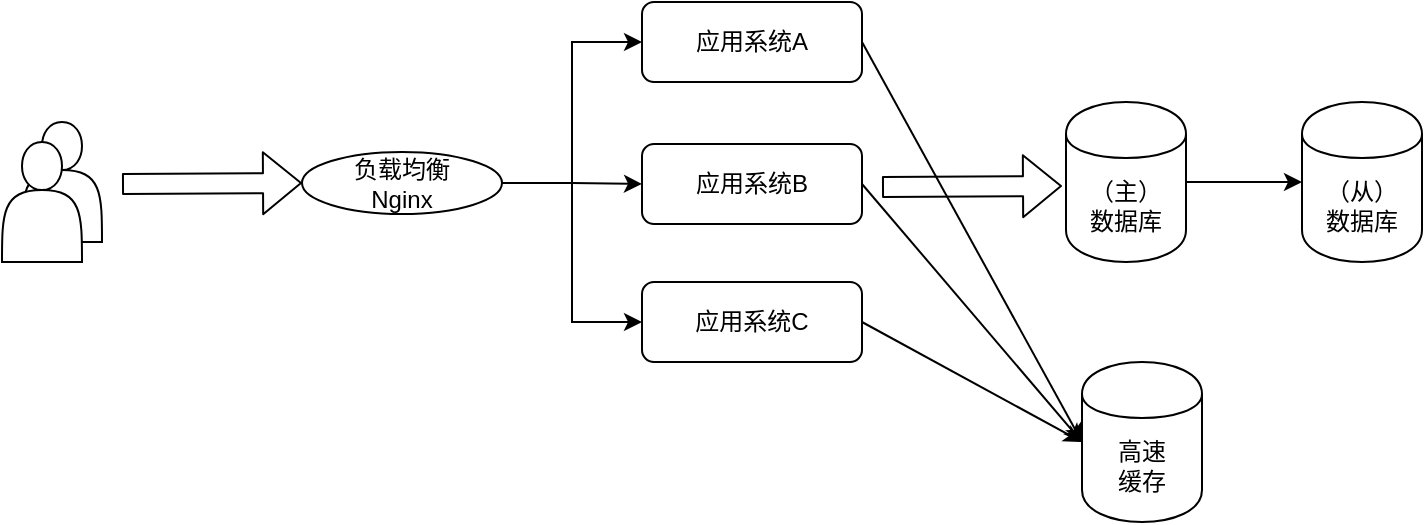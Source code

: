<mxfile version="12.3.9" type="github" pages="2">
  <diagram id="eeCecpt5eixytuiDQw4-" name="传统架构">
    <mxGraphModel dx="1065" dy="490" grid="1" gridSize="10" guides="1" tooltips="1" connect="1" arrows="1" fold="1" page="1" pageScale="1" pageWidth="827" pageHeight="1169" math="0" shadow="0">
      <root>
        <mxCell id="0"/>
        <mxCell id="1" parent="0"/>
        <mxCell id="oqrex966qa0F4pa10YXV-14" style="edgeStyle=orthogonalEdgeStyle;rounded=0;orthogonalLoop=1;jettySize=auto;html=1;exitX=1;exitY=0.5;exitDx=0;exitDy=0;entryX=0;entryY=0.5;entryDx=0;entryDy=0;" parent="1" source="oqrex966qa0F4pa10YXV-2" target="oqrex966qa0F4pa10YXV-10" edge="1">
          <mxGeometry relative="1" as="geometry"/>
        </mxCell>
        <mxCell id="oqrex966qa0F4pa10YXV-15" style="edgeStyle=orthogonalEdgeStyle;rounded=0;orthogonalLoop=1;jettySize=auto;html=1;exitX=1;exitY=0.5;exitDx=0;exitDy=0;entryX=0;entryY=0.5;entryDx=0;entryDy=0;" parent="1" source="oqrex966qa0F4pa10YXV-2" target="oqrex966qa0F4pa10YXV-11" edge="1">
          <mxGeometry relative="1" as="geometry"/>
        </mxCell>
        <mxCell id="oqrex966qa0F4pa10YXV-16" style="edgeStyle=orthogonalEdgeStyle;rounded=0;orthogonalLoop=1;jettySize=auto;html=1;exitX=1;exitY=0.5;exitDx=0;exitDy=0;entryX=0;entryY=0.5;entryDx=0;entryDy=0;" parent="1" source="oqrex966qa0F4pa10YXV-2" target="oqrex966qa0F4pa10YXV-12" edge="1">
          <mxGeometry relative="1" as="geometry"/>
        </mxCell>
        <mxCell id="oqrex966qa0F4pa10YXV-2" value="负载均衡&lt;br&gt;Nginx" style="ellipse;whiteSpace=wrap;html=1;" parent="1" vertex="1">
          <mxGeometry x="210" y="135" width="100" height="31" as="geometry"/>
        </mxCell>
        <mxCell id="oqrex966qa0F4pa10YXV-3" value="" style="shape=flexArrow;endArrow=classic;html=1;entryX=0;entryY=0.5;entryDx=0;entryDy=0;" parent="1" target="oqrex966qa0F4pa10YXV-2" edge="1">
          <mxGeometry width="50" height="50" relative="1" as="geometry">
            <mxPoint x="120" y="151" as="sourcePoint"/>
            <mxPoint x="150" y="235" as="targetPoint"/>
          </mxGeometry>
        </mxCell>
        <mxCell id="oqrex966qa0F4pa10YXV-6" value="" style="group" parent="1" vertex="1" connectable="0">
          <mxGeometry x="60" y="120" width="50" height="70" as="geometry"/>
        </mxCell>
        <mxCell id="oqrex966qa0F4pa10YXV-1" value="" style="shape=actor;whiteSpace=wrap;html=1;" parent="oqrex966qa0F4pa10YXV-6" vertex="1">
          <mxGeometry x="10" width="40" height="60" as="geometry"/>
        </mxCell>
        <mxCell id="oqrex966qa0F4pa10YXV-4" value="" style="shape=actor;whiteSpace=wrap;html=1;" parent="oqrex966qa0F4pa10YXV-6" vertex="1">
          <mxGeometry y="10" width="40" height="60" as="geometry"/>
        </mxCell>
        <mxCell id="oqrex966qa0F4pa10YXV-9" style="edgeStyle=orthogonalEdgeStyle;rounded=0;orthogonalLoop=1;jettySize=auto;html=1;exitX=1;exitY=0.5;exitDx=0;exitDy=0;" parent="1" source="oqrex966qa0F4pa10YXV-7" target="oqrex966qa0F4pa10YXV-8" edge="1">
          <mxGeometry relative="1" as="geometry"/>
        </mxCell>
        <mxCell id="oqrex966qa0F4pa10YXV-7" value="（主）&lt;br&gt;数据库" style="shape=cylinder;whiteSpace=wrap;html=1;boundedLbl=1;backgroundOutline=1;" parent="1" vertex="1">
          <mxGeometry x="592" y="110" width="60" height="80" as="geometry"/>
        </mxCell>
        <mxCell id="oqrex966qa0F4pa10YXV-8" value="（从）&lt;br&gt;数据库" style="shape=cylinder;whiteSpace=wrap;html=1;boundedLbl=1;backgroundOutline=1;" parent="1" vertex="1">
          <mxGeometry x="710" y="110" width="60" height="80" as="geometry"/>
        </mxCell>
        <mxCell id="oqrex966qa0F4pa10YXV-10" value="应用系统A" style="rounded=1;whiteSpace=wrap;html=1;" parent="1" vertex="1">
          <mxGeometry x="380" y="60" width="110" height="40" as="geometry"/>
        </mxCell>
        <mxCell id="oqrex966qa0F4pa10YXV-11" value="应用系统B" style="rounded=1;whiteSpace=wrap;html=1;" parent="1" vertex="1">
          <mxGeometry x="380" y="131" width="110" height="40" as="geometry"/>
        </mxCell>
        <mxCell id="oqrex966qa0F4pa10YXV-12" value="应用系统C" style="rounded=1;whiteSpace=wrap;html=1;" parent="1" vertex="1">
          <mxGeometry x="380" y="200" width="110" height="40" as="geometry"/>
        </mxCell>
        <mxCell id="oqrex966qa0F4pa10YXV-17" value="" style="shape=flexArrow;endArrow=classic;html=1;entryX=0;entryY=0.5;entryDx=0;entryDy=0;" parent="1" edge="1">
          <mxGeometry width="50" height="50" relative="1" as="geometry">
            <mxPoint x="500.0" y="152.5" as="sourcePoint"/>
            <mxPoint x="590.0" y="152" as="targetPoint"/>
          </mxGeometry>
        </mxCell>
        <mxCell id="oqrex966qa0F4pa10YXV-18" value="高速&lt;br&gt;缓存" style="shape=cylinder;whiteSpace=wrap;html=1;boundedLbl=1;backgroundOutline=1;" parent="1" vertex="1">
          <mxGeometry x="600" y="240" width="60" height="80" as="geometry"/>
        </mxCell>
        <mxCell id="oqrex966qa0F4pa10YXV-21" value="" style="endArrow=classic;html=1;entryX=0;entryY=0.5;entryDx=0;entryDy=0;exitX=1;exitY=0.5;exitDx=0;exitDy=0;" parent="1" source="oqrex966qa0F4pa10YXV-10" target="oqrex966qa0F4pa10YXV-18" edge="1">
          <mxGeometry width="50" height="50" relative="1" as="geometry">
            <mxPoint x="560" y="130" as="sourcePoint"/>
            <mxPoint x="610" y="80" as="targetPoint"/>
          </mxGeometry>
        </mxCell>
        <mxCell id="oqrex966qa0F4pa10YXV-22" value="" style="endArrow=classic;html=1;entryX=0;entryY=0.5;entryDx=0;entryDy=0;exitX=1;exitY=0.5;exitDx=0;exitDy=0;" parent="1" source="oqrex966qa0F4pa10YXV-11" target="oqrex966qa0F4pa10YXV-18" edge="1">
          <mxGeometry width="50" height="50" relative="1" as="geometry">
            <mxPoint x="250" y="390" as="sourcePoint"/>
            <mxPoint x="300" y="340" as="targetPoint"/>
          </mxGeometry>
        </mxCell>
        <mxCell id="oqrex966qa0F4pa10YXV-23" value="" style="endArrow=classic;html=1;entryX=0;entryY=0.5;entryDx=0;entryDy=0;exitX=1;exitY=0.5;exitDx=0;exitDy=0;" parent="1" source="oqrex966qa0F4pa10YXV-12" target="oqrex966qa0F4pa10YXV-18" edge="1">
          <mxGeometry width="50" height="50" relative="1" as="geometry">
            <mxPoint x="430" y="300" as="sourcePoint"/>
            <mxPoint x="480" y="250" as="targetPoint"/>
          </mxGeometry>
        </mxCell>
      </root>
    </mxGraphModel>
  </diagram>
  <diagram id="vFKsF4x6qhtq7tMQ71O6" name="微服务">
    <mxGraphModel dx="593" dy="309" grid="1" gridSize="10" guides="1" tooltips="1" connect="1" arrows="1" fold="1" page="1" pageScale="1" pageWidth="827" pageHeight="1169" math="0" shadow="0">
      <root>
        <mxCell id="abHS-jL95TDoD6cyHAlY-0"/>
        <mxCell id="abHS-jL95TDoD6cyHAlY-1" parent="abHS-jL95TDoD6cyHAlY-0"/>
        <mxCell id="qkuyNQlNZwrLtodUL4y5-1" value="" style="shape=flexArrow;endArrow=classic;html=1;" edge="1" parent="abHS-jL95TDoD6cyHAlY-1">
          <mxGeometry width="50" height="50" relative="1" as="geometry">
            <mxPoint x="130" y="470" as="sourcePoint"/>
            <mxPoint x="200" y="470" as="targetPoint"/>
          </mxGeometry>
        </mxCell>
        <mxCell id="qkuyNQlNZwrLtodUL4y5-2" value="" style="group" vertex="1" connectable="0" parent="abHS-jL95TDoD6cyHAlY-1">
          <mxGeometry x="70" y="440" width="50" height="70" as="geometry"/>
        </mxCell>
        <mxCell id="qkuyNQlNZwrLtodUL4y5-3" value="" style="shape=actor;whiteSpace=wrap;html=1;" vertex="1" parent="qkuyNQlNZwrLtodUL4y5-2">
          <mxGeometry x="10" width="40" height="60" as="geometry"/>
        </mxCell>
        <mxCell id="qkuyNQlNZwrLtodUL4y5-4" value="" style="shape=actor;whiteSpace=wrap;html=1;" vertex="1" parent="qkuyNQlNZwrLtodUL4y5-2">
          <mxGeometry y="10" width="40" height="60" as="geometry"/>
        </mxCell>
        <mxCell id="qkuyNQlNZwrLtodUL4y5-8" value="" style="group" vertex="1" connectable="0" parent="abHS-jL95TDoD6cyHAlY-1">
          <mxGeometry x="210" y="419.5" width="80" height="111" as="geometry"/>
        </mxCell>
        <mxCell id="qkuyNQlNZwrLtodUL4y5-0" value="负载均衡&lt;br&gt;Nginx" style="ellipse;whiteSpace=wrap;html=1;" vertex="1" parent="qkuyNQlNZwrLtodUL4y5-8">
          <mxGeometry width="80" height="36" as="geometry"/>
        </mxCell>
        <mxCell id="qkuyNQlNZwrLtodUL4y5-6" style="edgeStyle=orthogonalEdgeStyle;rounded=0;orthogonalLoop=1;jettySize=auto;html=1;exitX=0.5;exitY=0;exitDx=0;exitDy=0;entryX=0.5;entryY=1;entryDx=0;entryDy=0;strokeWidth=2;startArrow=classic;startFill=1;" edge="1" parent="qkuyNQlNZwrLtodUL4y5-8" source="qkuyNQlNZwrLtodUL4y5-5" target="qkuyNQlNZwrLtodUL4y5-0">
          <mxGeometry relative="1" as="geometry"/>
        </mxCell>
        <mxCell id="qkuyNQlNZwrLtodUL4y5-5" value="负载均衡&lt;br&gt;Nginx" style="ellipse;whiteSpace=wrap;html=1;" vertex="1" parent="qkuyNQlNZwrLtodUL4y5-8">
          <mxGeometry y="80" width="80" height="31" as="geometry"/>
        </mxCell>
        <mxCell id="qkuyNQlNZwrLtodUL4y5-9" value="" style="shape=flexArrow;endArrow=classic;html=1;" edge="1" parent="abHS-jL95TDoD6cyHAlY-1">
          <mxGeometry width="50" height="50" relative="1" as="geometry">
            <mxPoint x="290.0" y="474.5" as="sourcePoint"/>
            <mxPoint x="360.0" y="474.5" as="targetPoint"/>
          </mxGeometry>
        </mxCell>
        <mxCell id="qkuyNQlNZwrLtodUL4y5-32" style="edgeStyle=orthogonalEdgeStyle;rounded=0;orthogonalLoop=1;jettySize=auto;html=1;startArrow=none;startFill=0;strokeWidth=1;" edge="1" parent="abHS-jL95TDoD6cyHAlY-1" source="qkuyNQlNZwrLtodUL4y5-10" target="qkuyNQlNZwrLtodUL4y5-11">
          <mxGeometry relative="1" as="geometry"/>
        </mxCell>
        <mxCell id="qkuyNQlNZwrLtodUL4y5-33" style="edgeStyle=orthogonalEdgeStyle;rounded=0;orthogonalLoop=1;jettySize=auto;html=1;exitX=1;exitY=0.5;exitDx=0;exitDy=0;startArrow=none;startFill=0;strokeWidth=1;" edge="1" parent="abHS-jL95TDoD6cyHAlY-1" source="qkuyNQlNZwrLtodUL4y5-10" target="qkuyNQlNZwrLtodUL4y5-14">
          <mxGeometry relative="1" as="geometry"/>
        </mxCell>
        <mxCell id="qkuyNQlNZwrLtodUL4y5-34" style="edgeStyle=orthogonalEdgeStyle;rounded=0;orthogonalLoop=1;jettySize=auto;html=1;startArrow=none;startFill=0;strokeWidth=1;" edge="1" parent="abHS-jL95TDoD6cyHAlY-1" source="qkuyNQlNZwrLtodUL4y5-10" target="qkuyNQlNZwrLtodUL4y5-13">
          <mxGeometry relative="1" as="geometry"/>
        </mxCell>
        <mxCell id="qkuyNQlNZwrLtodUL4y5-35" style="edgeStyle=orthogonalEdgeStyle;rounded=0;orthogonalLoop=1;jettySize=auto;html=1;startArrow=none;startFill=0;strokeWidth=1;" edge="1" parent="abHS-jL95TDoD6cyHAlY-1" source="qkuyNQlNZwrLtodUL4y5-10" target="qkuyNQlNZwrLtodUL4y5-12">
          <mxGeometry relative="1" as="geometry"/>
        </mxCell>
        <mxCell id="qkuyNQlNZwrLtodUL4y5-10" value="API&lt;br&gt;Gateway&lt;br&gt;网关集群" style="rounded=1;whiteSpace=wrap;html=1;" vertex="1" parent="abHS-jL95TDoD6cyHAlY-1">
          <mxGeometry x="378.5" y="335" width="70" height="280" as="geometry"/>
        </mxCell>
        <mxCell id="qkuyNQlNZwrLtodUL4y5-36" style="edgeStyle=orthogonalEdgeStyle;rounded=0;orthogonalLoop=1;jettySize=auto;html=1;startArrow=none;startFill=0;strokeWidth=1;" edge="1" parent="abHS-jL95TDoD6cyHAlY-1" source="qkuyNQlNZwrLtodUL4y5-11" target="qkuyNQlNZwrLtodUL4y5-15">
          <mxGeometry relative="1" as="geometry"/>
        </mxCell>
        <mxCell id="qkuyNQlNZwrLtodUL4y5-40" style="edgeStyle=orthogonalEdgeStyle;rounded=0;orthogonalLoop=1;jettySize=auto;html=1;exitX=0.5;exitY=1;exitDx=0;exitDy=0;entryX=0.5;entryY=0;entryDx=0;entryDy=0;startArrow=classic;startFill=1;strokeWidth=1;" edge="1" parent="abHS-jL95TDoD6cyHAlY-1" source="qkuyNQlNZwrLtodUL4y5-11" target="qkuyNQlNZwrLtodUL4y5-12">
          <mxGeometry relative="1" as="geometry"/>
        </mxCell>
        <mxCell id="qkuyNQlNZwrLtodUL4y5-11" value="用户服务集群" style="rounded=1;whiteSpace=wrap;html=1;" vertex="1" parent="abHS-jL95TDoD6cyHAlY-1">
          <mxGeometry x="515" y="330" width="100" height="40" as="geometry"/>
        </mxCell>
        <mxCell id="qkuyNQlNZwrLtodUL4y5-37" style="edgeStyle=orthogonalEdgeStyle;rounded=0;orthogonalLoop=1;jettySize=auto;html=1;startArrow=none;startFill=0;strokeWidth=1;" edge="1" parent="abHS-jL95TDoD6cyHAlY-1" source="qkuyNQlNZwrLtodUL4y5-12" target="qkuyNQlNZwrLtodUL4y5-20">
          <mxGeometry relative="1" as="geometry"/>
        </mxCell>
        <mxCell id="qkuyNQlNZwrLtodUL4y5-41" style="edgeStyle=orthogonalEdgeStyle;rounded=0;orthogonalLoop=1;jettySize=auto;html=1;startArrow=none;startFill=0;strokeWidth=1;" edge="1" parent="abHS-jL95TDoD6cyHAlY-1" source="qkuyNQlNZwrLtodUL4y5-12" target="qkuyNQlNZwrLtodUL4y5-13">
          <mxGeometry relative="1" as="geometry"/>
        </mxCell>
        <mxCell id="qkuyNQlNZwrLtodUL4y5-43" value="" style="edgeStyle=orthogonalEdgeStyle;rounded=0;orthogonalLoop=1;jettySize=auto;html=1;startArrow=classic;startFill=1;strokeWidth=1;" edge="1" parent="abHS-jL95TDoD6cyHAlY-1" source="qkuyNQlNZwrLtodUL4y5-12" target="qkuyNQlNZwrLtodUL4y5-13">
          <mxGeometry relative="1" as="geometry"/>
        </mxCell>
        <mxCell id="qkuyNQlNZwrLtodUL4y5-12" value="订单服务集群" style="rounded=1;whiteSpace=wrap;html=1;" vertex="1" parent="abHS-jL95TDoD6cyHAlY-1">
          <mxGeometry x="515" y="410" width="100" height="40" as="geometry"/>
        </mxCell>
        <mxCell id="qkuyNQlNZwrLtodUL4y5-38" style="edgeStyle=orthogonalEdgeStyle;rounded=0;orthogonalLoop=1;jettySize=auto;html=1;entryX=0;entryY=0.5;entryDx=0;entryDy=0;startArrow=none;startFill=0;strokeWidth=1;" edge="1" parent="abHS-jL95TDoD6cyHAlY-1" source="qkuyNQlNZwrLtodUL4y5-13" target="qkuyNQlNZwrLtodUL4y5-24">
          <mxGeometry relative="1" as="geometry"/>
        </mxCell>
        <mxCell id="qkuyNQlNZwrLtodUL4y5-42" value="" style="edgeStyle=orthogonalEdgeStyle;rounded=0;orthogonalLoop=1;jettySize=auto;html=1;startArrow=classic;startFill=1;strokeWidth=1;" edge="1" parent="abHS-jL95TDoD6cyHAlY-1" source="qkuyNQlNZwrLtodUL4y5-13" target="qkuyNQlNZwrLtodUL4y5-14">
          <mxGeometry relative="1" as="geometry">
            <Array as="points">
              <mxPoint x="565" y="550"/>
              <mxPoint x="565" y="550"/>
            </Array>
          </mxGeometry>
        </mxCell>
        <mxCell id="qkuyNQlNZwrLtodUL4y5-13" value="积分服务集群" style="rounded=1;whiteSpace=wrap;html=1;" vertex="1" parent="abHS-jL95TDoD6cyHAlY-1">
          <mxGeometry x="515" y="490.5" width="100" height="40" as="geometry"/>
        </mxCell>
        <mxCell id="qkuyNQlNZwrLtodUL4y5-39" style="edgeStyle=orthogonalEdgeStyle;rounded=0;orthogonalLoop=1;jettySize=auto;html=1;startArrow=none;startFill=0;strokeWidth=1;" edge="1" parent="abHS-jL95TDoD6cyHAlY-1" source="qkuyNQlNZwrLtodUL4y5-14" target="qkuyNQlNZwrLtodUL4y5-28">
          <mxGeometry relative="1" as="geometry"/>
        </mxCell>
        <mxCell id="qkuyNQlNZwrLtodUL4y5-14" value="XXX服务集群" style="rounded=1;whiteSpace=wrap;html=1;" vertex="1" parent="abHS-jL95TDoD6cyHAlY-1">
          <mxGeometry x="515" y="575" width="100" height="40" as="geometry"/>
        </mxCell>
        <mxCell id="qkuyNQlNZwrLtodUL4y5-18" value="" style="group" vertex="1" connectable="0" parent="abHS-jL95TDoD6cyHAlY-1">
          <mxGeometry x="660" y="323.5" width="160" height="53" as="geometry"/>
        </mxCell>
        <mxCell id="qkuyNQlNZwrLtodUL4y5-15" value="用户库" style="shape=cylinder;whiteSpace=wrap;html=1;boundedLbl=1;backgroundOutline=1;" vertex="1" parent="qkuyNQlNZwrLtodUL4y5-18">
          <mxGeometry width="60" height="53" as="geometry"/>
        </mxCell>
        <mxCell id="qkuyNQlNZwrLtodUL4y5-16" value="用户库" style="shape=cylinder;whiteSpace=wrap;html=1;boundedLbl=1;backgroundOutline=1;" vertex="1" parent="qkuyNQlNZwrLtodUL4y5-18">
          <mxGeometry x="100" width="60" height="53" as="geometry"/>
        </mxCell>
        <mxCell id="qkuyNQlNZwrLtodUL4y5-17" style="edgeStyle=orthogonalEdgeStyle;rounded=0;orthogonalLoop=1;jettySize=auto;html=1;exitX=1;exitY=0.5;exitDx=0;exitDy=0;startArrow=classic;startFill=1;strokeWidth=1;" edge="1" parent="qkuyNQlNZwrLtodUL4y5-18" source="qkuyNQlNZwrLtodUL4y5-15" target="qkuyNQlNZwrLtodUL4y5-16">
          <mxGeometry relative="1" as="geometry"/>
        </mxCell>
        <mxCell id="qkuyNQlNZwrLtodUL4y5-19" value="" style="group" vertex="1" connectable="0" parent="abHS-jL95TDoD6cyHAlY-1">
          <mxGeometry x="660" y="410" width="160" height="53" as="geometry"/>
        </mxCell>
        <mxCell id="qkuyNQlNZwrLtodUL4y5-20" value="订单库" style="shape=cylinder;whiteSpace=wrap;html=1;boundedLbl=1;backgroundOutline=1;" vertex="1" parent="qkuyNQlNZwrLtodUL4y5-19">
          <mxGeometry width="60" height="53" as="geometry"/>
        </mxCell>
        <mxCell id="qkuyNQlNZwrLtodUL4y5-21" value="订单库" style="shape=cylinder;whiteSpace=wrap;html=1;boundedLbl=1;backgroundOutline=1;" vertex="1" parent="qkuyNQlNZwrLtodUL4y5-19">
          <mxGeometry x="100" width="60" height="53" as="geometry"/>
        </mxCell>
        <mxCell id="qkuyNQlNZwrLtodUL4y5-22" style="edgeStyle=orthogonalEdgeStyle;rounded=0;orthogonalLoop=1;jettySize=auto;html=1;exitX=1;exitY=0.5;exitDx=0;exitDy=0;startArrow=classic;startFill=1;strokeWidth=1;" edge="1" parent="qkuyNQlNZwrLtodUL4y5-19" source="qkuyNQlNZwrLtodUL4y5-20" target="qkuyNQlNZwrLtodUL4y5-21">
          <mxGeometry relative="1" as="geometry"/>
        </mxCell>
        <mxCell id="qkuyNQlNZwrLtodUL4y5-23" value="" style="group" vertex="1" connectable="0" parent="abHS-jL95TDoD6cyHAlY-1">
          <mxGeometry x="660" y="490.5" width="160" height="53" as="geometry"/>
        </mxCell>
        <mxCell id="qkuyNQlNZwrLtodUL4y5-24" value="积分库" style="shape=cylinder;whiteSpace=wrap;html=1;boundedLbl=1;backgroundOutline=1;" vertex="1" parent="qkuyNQlNZwrLtodUL4y5-23">
          <mxGeometry width="60" height="53" as="geometry"/>
        </mxCell>
        <mxCell id="qkuyNQlNZwrLtodUL4y5-25" value="积分库" style="shape=cylinder;whiteSpace=wrap;html=1;boundedLbl=1;backgroundOutline=1;" vertex="1" parent="qkuyNQlNZwrLtodUL4y5-23">
          <mxGeometry x="100" width="60" height="53" as="geometry"/>
        </mxCell>
        <mxCell id="qkuyNQlNZwrLtodUL4y5-26" style="edgeStyle=orthogonalEdgeStyle;rounded=0;orthogonalLoop=1;jettySize=auto;html=1;exitX=1;exitY=0.5;exitDx=0;exitDy=0;startArrow=classic;startFill=1;strokeWidth=1;" edge="1" parent="qkuyNQlNZwrLtodUL4y5-23" source="qkuyNQlNZwrLtodUL4y5-24" target="qkuyNQlNZwrLtodUL4y5-25">
          <mxGeometry relative="1" as="geometry"/>
        </mxCell>
        <mxCell id="qkuyNQlNZwrLtodUL4y5-27" value="" style="group" vertex="1" connectable="0" parent="abHS-jL95TDoD6cyHAlY-1">
          <mxGeometry x="660" y="575" width="160" height="53" as="geometry"/>
        </mxCell>
        <mxCell id="qkuyNQlNZwrLtodUL4y5-28" value="XXX库" style="shape=cylinder;whiteSpace=wrap;html=1;boundedLbl=1;backgroundOutline=1;" vertex="1" parent="qkuyNQlNZwrLtodUL4y5-27">
          <mxGeometry width="60" height="53" as="geometry"/>
        </mxCell>
        <mxCell id="qkuyNQlNZwrLtodUL4y5-29" value="XXX库" style="shape=cylinder;whiteSpace=wrap;html=1;boundedLbl=1;backgroundOutline=1;" vertex="1" parent="qkuyNQlNZwrLtodUL4y5-27">
          <mxGeometry x="100" width="60" height="53" as="geometry"/>
        </mxCell>
        <mxCell id="qkuyNQlNZwrLtodUL4y5-30" style="edgeStyle=orthogonalEdgeStyle;rounded=0;orthogonalLoop=1;jettySize=auto;html=1;exitX=1;exitY=0.5;exitDx=0;exitDy=0;startArrow=classic;startFill=1;strokeWidth=1;" edge="1" parent="qkuyNQlNZwrLtodUL4y5-27" source="qkuyNQlNZwrLtodUL4y5-28" target="qkuyNQlNZwrLtodUL4y5-29">
          <mxGeometry relative="1" as="geometry"/>
        </mxCell>
      </root>
    </mxGraphModel>
  </diagram>
</mxfile>
